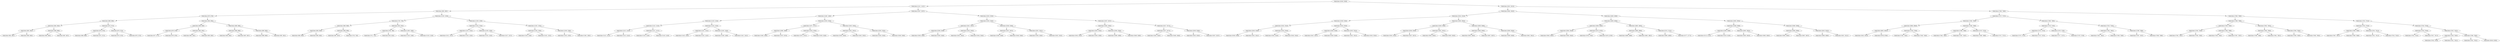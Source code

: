 digraph G{
1508092216 [label="Node{data=[3538, 3538]}"]
1508092216 -> 2136309865
2136309865 [label="Node{data=[1411, 1411]}"]
2136309865 -> 854121925
854121925 [label="Node{data=[692, 692]}"]
854121925 -> 1328049701
1328049701 [label="Node{data=[676, 676]}"]
1328049701 -> 197567633
197567633 [label="Node{data=[668, 668]}"]
197567633 -> 1489189704
1489189704 [label="Node{data=[664, 664]}"]
1489189704 -> 749847392
749847392 [label="Node{data=[662, 662]}"]
749847392 -> 551868821
551868821 [label="Node{data=[661, 661]}"]
749847392 -> 506991412
506991412 [label="Node{data=[663, 663]}"]
1489189704 -> 1600156352
1600156352 [label="Node{data=[666, 666]}"]
1600156352 -> 2103971983
2103971983 [label="Node{data=[665, 665]}"]
1600156352 -> 2068207302
2068207302 [label="Node{data=[667, 667]}"]
197567633 -> 624515881
624515881 [label="Node{data=[672, 672]}"]
624515881 -> 2039733052
2039733052 [label="Node{data=[670, 670]}"]
2039733052 -> 1153585385
1153585385 [label="Node{data=[669, 669]}"]
2039733052 -> 234610385
234610385 [label="Node{data=[671, 671]}"]
624515881 -> 1660169300
1660169300 [label="Node{data=[674, 674]}"]
1660169300 -> 89735437
89735437 [label="Node{data=[673, 673]}"]
1660169300 -> 1405754455
1405754455 [label="Node{data=[675, 675]}"]
1328049701 -> 1334697
1334697 [label="Node{data=[684, 684]}"]
1334697 -> 1136740211
1136740211 [label="Node{data=[680, 680]}"]
1136740211 -> 207566639
207566639 [label="Node{data=[678, 678]}"]
207566639 -> 267692631
267692631 [label="Node{data=[677, 677]}"]
207566639 -> 766461717
766461717 [label="Node{data=[679, 679]}"]
1136740211 -> 1679587084
1679587084 [label="Node{data=[682, 682]}"]
1679587084 -> 294634223
294634223 [label="Node{data=[681, 681]}"]
1679587084 -> 998466715
998466715 [label="Node{data=[683, 683]}"]
1334697 -> 1824725777
1824725777 [label="Node{data=[688, 688]}"]
1824725777 -> 1801500050
1801500050 [label="Node{data=[686, 686]}"]
1801500050 -> 68651691
68651691 [label="Node{data=[685, 685]}"]
1801500050 -> 613454094
613454094 [label="Node{data=[687, 687]}"]
1824725777 -> 1350507806
1350507806 [label="Node{data=[690, 690]}"]
1350507806 -> 1046343334
1046343334 [label="Node{data=[689, 689]}"]
1350507806 -> 111638804
111638804 [label="Node{data=[691, 691]}"]
854121925 -> 639602735
639602735 [label="Node{data=[1320, 1320]}"]
639602735 -> 245427743
245427743 [label="Node{data=[730, 730]}"]
245427743 -> 1599674803
1599674803 [label="Node{data=[696, 696]}"]
1599674803 -> 1653322901
1653322901 [label="Node{data=[694, 694]}"]
1653322901 -> 953142787
953142787 [label="Node{data=[693, 693]}"]
1653322901 -> 823533331
823533331 [label="Node{data=[695, 695]}"]
1599674803 -> 647306243
647306243 [label="Node{data=[698, 698]}"]
647306243 -> 428161880
428161880 [label="Node{data=[697, 697]}"]
647306243 -> 1610367421
1610367421 [label="Node{data=[729, 729]}"]
245427743 -> 1578312662
1578312662 [label="Node{data=[832, 832]}"]
1578312662 -> 1349015827
1349015827 [label="Node{data=[786, 786]}"]
1349015827 -> 1619523517
1619523517 [label="Node{data=[731, 731]}"]
1349015827 -> 1573630905
1573630905 [label="Node{data=[825, 825]}"]
1578312662 -> 436282949
436282949 [label="Node{data=[1286, 1286]}"]
436282949 -> 145970391
145970391 [label="Node{data=[1106, 1106]}"]
436282949 -> 1465278563
1465278563 [label="Node{data=[1319, 1319]}"]
639602735 -> 1459636043
1459636043 [label="Node{data=[1328, 1328]}"]
1459636043 -> 1151365344
1151365344 [label="Node{data=[1324, 1324]}"]
1151365344 -> 1453822287
1453822287 [label="Node{data=[1322, 1322]}"]
1453822287 -> 840345216
840345216 [label="Node{data=[1321, 1321]}"]
1453822287 -> 1736017302
1736017302 [label="Node{data=[1323, 1323]}"]
1151365344 -> 546954985
546954985 [label="Node{data=[1326, 1326]}"]
546954985 -> 1247678044
1247678044 [label="Node{data=[1325, 1325]}"]
546954985 -> 1308328753
1308328753 [label="Node{data=[1327, 1327]}"]
1459636043 -> 1711667757
1711667757 [label="Node{data=[1332, 1332]}"]
1711667757 -> 134549138
134549138 [label="Node{data=[1330, 1330]}"]
134549138 -> 848547104
848547104 [label="Node{data=[1329, 1329]}"]
134549138 -> 593506888
593506888 [label="Node{data=[1331, 1331]}"]
1711667757 -> 1794990235
1794990235 [label="Node{data=[1338, 1338]}"]
1794990235 -> 1252823752
1252823752 [label="Node{data=[1333, 1333]}"]
1794990235 -> 1719319664
1719319664 [label="Node{data=[1382, 1382]}"]
2136309865 -> 1143611525
1143611525 [label="Node{data=[2037, 2037]}"]
1143611525 -> 1171417379
1171417379 [label="Node{data=[1465, 1465]}"]
1171417379 -> 1799784835
1799784835 [label="Node{data=[1419, 1419]}"]
1799784835 -> 1491874215
1491874215 [label="Node{data=[1415, 1415]}"]
1491874215 -> 1305938999
1305938999 [label="Node{data=[1413, 1413]}"]
1305938999 -> 463142879
463142879 [label="Node{data=[1412, 1412]}"]
1305938999 -> 1146054590
1146054590 [label="Node{data=[1414, 1414]}"]
1491874215 -> 2107053977
2107053977 [label="Node{data=[1417, 1417]}"]
2107053977 -> 139729576
139729576 [label="Node{data=[1416, 1416]}"]
2107053977 -> 1157396602
1157396602 [label="Node{data=[1418, 1418]}"]
1799784835 -> 2066843084
2066843084 [label="Node{data=[1423, 1423]}"]
2066843084 -> 1054834412
1054834412 [label="Node{data=[1421, 1421]}"]
1054834412 -> 385266373
385266373 [label="Node{data=[1420, 1420]}"]
1054834412 -> 837691337
837691337 [label="Node{data=[1422, 1422]}"]
2066843084 -> 1174854621
1174854621 [label="Node{data=[1450, 1450]}"]
1174854621 -> 57406959
57406959 [label="Node{data=[1449, 1449]}"]
1174854621 -> 547889117
547889117 [label="Node{data=[1451, 1451]}"]
1171417379 -> 1614324846
1614324846 [label="Node{data=[2029, 2029]}"]
1614324846 -> 269501319
269501319 [label="Node{data=[1971, 1971]}"]
269501319 -> 1275599079
1275599079 [label="Node{data=[1966, 1966]}"]
1275599079 -> 742305868
742305868 [label="Node{data=[1930, 1930]}"]
1275599079 -> 159414897
159414897 [label="Node{data=[1970, 1970]}"]
269501319 -> 463346877
463346877 [label="Node{data=[2020, 2020]}"]
463346877 -> 392028169
392028169 [label="Node{data=[1972, 1972]}"]
463346877 -> 1312333438
1312333438 [label="Node{data=[2028, 2028]}"]
1614324846 -> 1155610170
1155610170 [label="Node{data=[2033, 2033]}"]
1155610170 -> 804364783
804364783 [label="Node{data=[2031, 2031]}"]
804364783 -> 1473528240
1473528240 [label="Node{data=[2030, 2030]}"]
804364783 -> 1570111066
1570111066 [label="Node{data=[2032, 2032]}"]
1155610170 -> 268976948
268976948 [label="Node{data=[2035, 2035]}"]
268976948 -> 852784643
852784643 [label="Node{data=[2034, 2034]}"]
268976948 -> 1199077416
1199077416 [label="Node{data=[2036, 2036]}"]
1143611525 -> 904735155
904735155 [label="Node{data=[2053, 2053]}"]
904735155 -> 1731124697
1731124697 [label="Node{data=[2045, 2045]}"]
1731124697 -> 1985727313
1985727313 [label="Node{data=[2041, 2041]}"]
1985727313 -> 1927697546
1927697546 [label="Node{data=[2039, 2039]}"]
1927697546 -> 773479380
773479380 [label="Node{data=[2038, 2038]}"]
1927697546 -> 1061919707
1061919707 [label="Node{data=[2040, 2040]}"]
1985727313 -> 392355360
392355360 [label="Node{data=[2043, 2043]}"]
392355360 -> 1474337346
1474337346 [label="Node{data=[2042, 2042]}"]
392355360 -> 727236497
727236497 [label="Node{data=[2044, 2044]}"]
1731124697 -> 1219394658
1219394658 [label="Node{data=[2049, 2049]}"]
1219394658 -> 1228679305
1228679305 [label="Node{data=[2047, 2047]}"]
1228679305 -> 450726246
450726246 [label="Node{data=[2046, 2046]}"]
1228679305 -> 1947670939
1947670939 [label="Node{data=[2048, 2048]}"]
1219394658 -> 1340159511
1340159511 [label="Node{data=[2051, 2051]}"]
1340159511 -> 1739667202
1739667202 [label="Node{data=[2050, 2050]}"]
1340159511 -> 298910763
298910763 [label="Node{data=[2052, 2052]}"]
904735155 -> 1573264459
1573264459 [label="Node{data=[3437, 3437]}"]
1573264459 -> 458348650
458348650 [label="Node{data=[2062, 2062]}"]
458348650 -> 1966535973
1966535973 [label="Node{data=[2055, 2055]}"]
1966535973 -> 1818187764
1818187764 [label="Node{data=[2054, 2054]}"]
1966535973 -> 26618480
26618480 [label="Node{data=[2056, 2056]}"]
458348650 -> 345059488
345059488 [label="Node{data=[2364, 2364]}"]
345059488 -> 1456234698
1456234698 [label="Node{data=[2088, 2088]}"]
345059488 -> 1077574928
1077574928 [label="Node{data=[3409, 3409]}"]
1573264459 -> 1884232397
1884232397 [label="Node{data=[3517, 3517]}"]
1884232397 -> 1833312340
1833312340 [label="Node{data=[3477, 3477]}"]
1833312340 -> 1488570118
1488570118 [label="Node{data=[3455, 3455]}"]
1833312340 -> 1274606588
1274606588 [label="Node{data=[3484, 3484]}"]
1884232397 -> 1139347772
1139347772 [label="Node{data=[3536, 3536]}"]
1139347772 -> 527551893
527551893 [label="Node{data=[3535, 3535]}"]
1139347772 -> 166115466
166115466 [label="Node{data=[3537, 3537]}"]
1508092216 -> 84790617
84790617 [label="Node{data=[5912, 5912]}"]
84790617 -> 249973813
249973813 [label="Node{data=[3642, 3642]}"]
249973813 -> 527054105
527054105 [label="Node{data=[3554, 3554]}"]
527054105 -> 594865302
594865302 [label="Node{data=[3546, 3546]}"]
594865302 -> 1224252068
1224252068 [label="Node{data=[3542, 3542]}"]
1224252068 -> 1950609514
1950609514 [label="Node{data=[3540, 3540]}"]
1950609514 -> 978305286
978305286 [label="Node{data=[3539, 3539]}"]
1950609514 -> 1046190725
1046190725 [label="Node{data=[3541, 3541]}"]
1224252068 -> 855251536
855251536 [label="Node{data=[3544, 3544]}"]
855251536 -> 1498512581
1498512581 [label="Node{data=[3543, 3543]}"]
855251536 -> 500351256
500351256 [label="Node{data=[3545, 3545]}"]
594865302 -> 2134896533
2134896533 [label="Node{data=[3550, 3550]}"]
2134896533 -> 502612664
502612664 [label="Node{data=[3548, 3548]}"]
502612664 -> 1334878871
1334878871 [label="Node{data=[3547, 3547]}"]
502612664 -> 1145135228
1145135228 [label="Node{data=[3549, 3549]}"]
2134896533 -> 1141013542
1141013542 [label="Node{data=[3552, 3552]}"]
1141013542 -> 1934952092
1934952092 [label="Node{data=[3551, 3551]}"]
1141013542 -> 966497915
966497915 [label="Node{data=[3553, 3553]}"]
527054105 -> 1981174708
1981174708 [label="Node{data=[3634, 3634]}"]
1981174708 -> 555934236
555934236 [label="Node{data=[3558, 3558]}"]
555934236 -> 2056806722
2056806722 [label="Node{data=[3556, 3556]}"]
2056806722 -> 525670436
525670436 [label="Node{data=[3555, 3555]}"]
2056806722 -> 1536844681
1536844681 [label="Node{data=[3557, 3557]}"]
555934236 -> 1839093988
1839093988 [label="Node{data=[3621, 3621]}"]
1839093988 -> 1412806244
1412806244 [label="Node{data=[3620, 3620]}"]
1839093988 -> 1662390526
1662390526 [label="Node{data=[3633, 3633]}"]
1981174708 -> 1796776254
1796776254 [label="Node{data=[3638, 3638]}"]
1796776254 -> 1960742337
1960742337 [label="Node{data=[3636, 3636]}"]
1960742337 -> 228688808
228688808 [label="Node{data=[3635, 3635]}"]
1960742337 -> 1583608578
1583608578 [label="Node{data=[3637, 3637]}"]
1796776254 -> 1893513377
1893513377 [label="Node{data=[3640, 3640]}"]
1893513377 -> 1886163966
1886163966 [label="Node{data=[3639, 3639]}"]
1893513377 -> 1909584536
1909584536 [label="Node{data=[3641, 3641]}"]
249973813 -> 812381251
812381251 [label="Node{data=[4936, 4936]}"]
812381251 -> 627526495
627526495 [label="Node{data=[4659, 4659]}"]
627526495 -> 822136686
822136686 [label="Node{data=[3646, 3646]}"]
822136686 -> 1329315556
1329315556 [label="Node{data=[3644, 3644]}"]
1329315556 -> 538809004
538809004 [label="Node{data=[3643, 3643]}"]
1329315556 -> 1069484099
1069484099 [label="Node{data=[3645, 3645]}"]
822136686 -> 150195045
150195045 [label="Node{data=[4470, 4470]}"]
150195045 -> 447584257
447584257 [label="Node{data=[3765, 3765]}"]
150195045 -> 1449783562
1449783562 [label="Node{data=[4476, 4476]}"]
627526495 -> 290653844
290653844 [label="Node{data=[4692, 4692]}"]
290653844 -> 124604216
124604216 [label="Node{data=[4690, 4690]}"]
124604216 -> 1911988804
1911988804 [label="Node{data=[4689, 4689]}"]
124604216 -> 1754197201
1754197201 [label="Node{data=[4691, 4691]}"]
290653844 -> 1633693938
1633693938 [label="Node{data=[4741, 4741]}"]
1633693938 -> 211396457
211396457 [label="Node{data=[4693, 4693]}"]
1633693938 -> 1220137020
1220137020 [label="Node{data=[4777, 4777]}"]
812381251 -> 1473140126
1473140126 [label="Node{data=[5904, 5904]}"]
1473140126 -> 927533109
927533109 [label="Node{data=[5599, 5599]}"]
927533109 -> 1990873946
1990873946 [label="Node{data=[5296, 5296]}"]
1990873946 -> 1880376707
1880376707 [label="Node{data=[5114, 5114]}"]
1990873946 -> 1439927482
1439927482 [label="Node{data=[5318, 5318]}"]
927533109 -> 707018389
707018389 [label="Node{data=[5902, 5902]}"]
707018389 -> 246450184
246450184 [label="Node{data=[5853, 5853]}"]
707018389 -> 1549466624
1549466624 [label="Node{data=[5903, 5903]}"]
1473140126 -> 363142509
363142509 [label="Node{data=[5908, 5908]}"]
363142509 -> 511597018
511597018 [label="Node{data=[5906, 5906]}"]
511597018 -> 344220373
344220373 [label="Node{data=[5905, 5905]}"]
511597018 -> 531965625
531965625 [label="Node{data=[5907, 5907]}"]
363142509 -> 583405143
583405143 [label="Node{data=[5910, 5910]}"]
583405143 -> 1318724444
1318724444 [label="Node{data=[5909, 5909]}"]
583405143 -> 2034201232
2034201232 [label="Node{data=[5911, 5911]}"]
84790617 -> 1334383584
1334383584 [label="Node{data=[7590, 7590]}"]
1334383584 -> 1571756272
1571756272 [label="Node{data=[7472, 7472]}"]
1571756272 -> 1118847194
1118847194 [label="Node{data=[7464, 7464]}"]
1118847194 -> 1083773422
1083773422 [label="Node{data=[6864, 6864]}"]
1083773422 -> 1200098318
1200098318 [label="Node{data=[6652, 6652]}"]
1200098318 -> 1648747671
1648747671 [label="Node{data=[5913, 5913]}"]
1200098318 -> 573820565
573820565 [label="Node{data=[6709, 6709]}"]
1083773422 -> 707636572
707636572 [label="Node{data=[7326, 7326]}"]
707636572 -> 759311467
759311467 [label="Node{data=[7262, 7262]}"]
707636572 -> 1617826824
1617826824 [label="Node{data=[7463, 7463]}"]
1118847194 -> 1544894966
1544894966 [label="Node{data=[7468, 7468]}"]
1544894966 -> 462764133
462764133 [label="Node{data=[7466, 7466]}"]
462764133 -> 663256584
663256584 [label="Node{data=[7465, 7465]}"]
462764133 -> 928444581
928444581 [label="Node{data=[7467, 7467]}"]
1544894966 -> 1115272496
1115272496 [label="Node{data=[7470, 7470]}"]
1115272496 -> 1881013002
1881013002 [label="Node{data=[7469, 7469]}"]
1115272496 -> 344044351
344044351 [label="Node{data=[7471, 7471]}"]
1571756272 -> 340962002
340962002 [label="Node{data=[7480, 7480]}"]
340962002 -> 453860701
453860701 [label="Node{data=[7476, 7476]}"]
453860701 -> 72822941
72822941 [label="Node{data=[7474, 7474]}"]
72822941 -> 500593507
500593507 [label="Node{data=[7473, 7473]}"]
72822941 -> 483610161
483610161 [label="Node{data=[7475, 7475]}"]
453860701 -> 1833246531
1833246531 [label="Node{data=[7478, 7478]}"]
1833246531 -> 1353390510
1353390510 [label="Node{data=[7477, 7477]}"]
1833246531 -> 2118661555
2118661555 [label="Node{data=[7479, 7479]}"]
340962002 -> 2020363917
2020363917 [label="Node{data=[7553, 7553]}"]
2020363917 -> 1033304516
1033304516 [label="Node{data=[7482, 7482]}"]
1033304516 -> 905507249
905507249 [label="Node{data=[7481, 7481]}"]
1033304516 -> 178437904
178437904 [label="Node{data=[7509, 7509]}"]
2020363917 -> 278958319
278958319 [label="Node{data=[7588, 7588]}"]
278958319 -> 443679718
443679718 [label="Node{data=[7587, 7587]}"]
278958319 -> 1760889952
1760889952 [label="Node{data=[7589, 7589]}"]
1334383584 -> 1999664209
1999664209 [label="Node{data=[7606, 7606]}"]
1999664209 -> 1669576112
1669576112 [label="Node{data=[7598, 7598]}"]
1669576112 -> 1768224533
1768224533 [label="Node{data=[7594, 7594]}"]
1768224533 -> 699555925
699555925 [label="Node{data=[7592, 7592]}"]
699555925 -> 1574177742
1574177742 [label="Node{data=[7591, 7591]}"]
699555925 -> 587467761
587467761 [label="Node{data=[7593, 7593]}"]
1768224533 -> 1838583003
1838583003 [label="Node{data=[7596, 7596]}"]
1838583003 -> 1469905396
1469905396 [label="Node{data=[7595, 7595]}"]
1838583003 -> 711660210
711660210 [label="Node{data=[7597, 7597]}"]
1669576112 -> 691265421
691265421 [label="Node{data=[7602, 7602]}"]
691265421 -> 1880780324
1880780324 [label="Node{data=[7600, 7600]}"]
1880780324 -> 1081698954
1081698954 [label="Node{data=[7599, 7599]}"]
1880780324 -> 846536373
846536373 [label="Node{data=[7601, 7601]}"]
691265421 -> 93155521
93155521 [label="Node{data=[7604, 7604]}"]
93155521 -> 642073882
642073882 [label="Node{data=[7603, 7603]}"]
93155521 -> 769873506
769873506 [label="Node{data=[7605, 7605]}"]
1999664209 -> 930706909
930706909 [label="Node{data=[7614, 7614]}"]
930706909 -> 1503400075
1503400075 [label="Node{data=[7610, 7610]}"]
1503400075 -> 1442702135
1442702135 [label="Node{data=[7608, 7608]}"]
1442702135 -> 1645936556
1645936556 [label="Node{data=[7607, 7607]}"]
1442702135 -> 514959791
514959791 [label="Node{data=[7609, 7609]}"]
1503400075 -> 655420090
655420090 [label="Node{data=[7612, 7612]}"]
655420090 -> 491671860
491671860 [label="Node{data=[7611, 7611]}"]
655420090 -> 681327278
681327278 [label="Node{data=[7613, 7613]}"]
930706909 -> 997393091
997393091 [label="Node{data=[7618, 7618]}"]
997393091 -> 462842413
462842413 [label="Node{data=[7616, 7616]}"]
462842413 -> 1958633370
1958633370 [label="Node{data=[7615, 7615]}"]
462842413 -> 1035879145
1035879145 [label="Node{data=[7617, 7617]}"]
997393091 -> 519580295
519580295 [label="Node{data=[7622, 7622]}"]
519580295 -> 915930231
915930231 [label="Node{data=[7620, 7620]}"]
915930231 -> 819148720
819148720 [label="Node{data=[7619, 7619]}"]
915930231 -> 2134217289
2134217289 [label="Node{data=[7621, 7621]}"]
519580295 -> 549856058
549856058 [label="Node{data=[7684, 7684]}"]
549856058 -> 691738385
691738385 [label="Node{data=[7651, 7651]}"]
549856058 -> 16571185
16571185 [label="Node{data=[9184, 9184]}"]
}